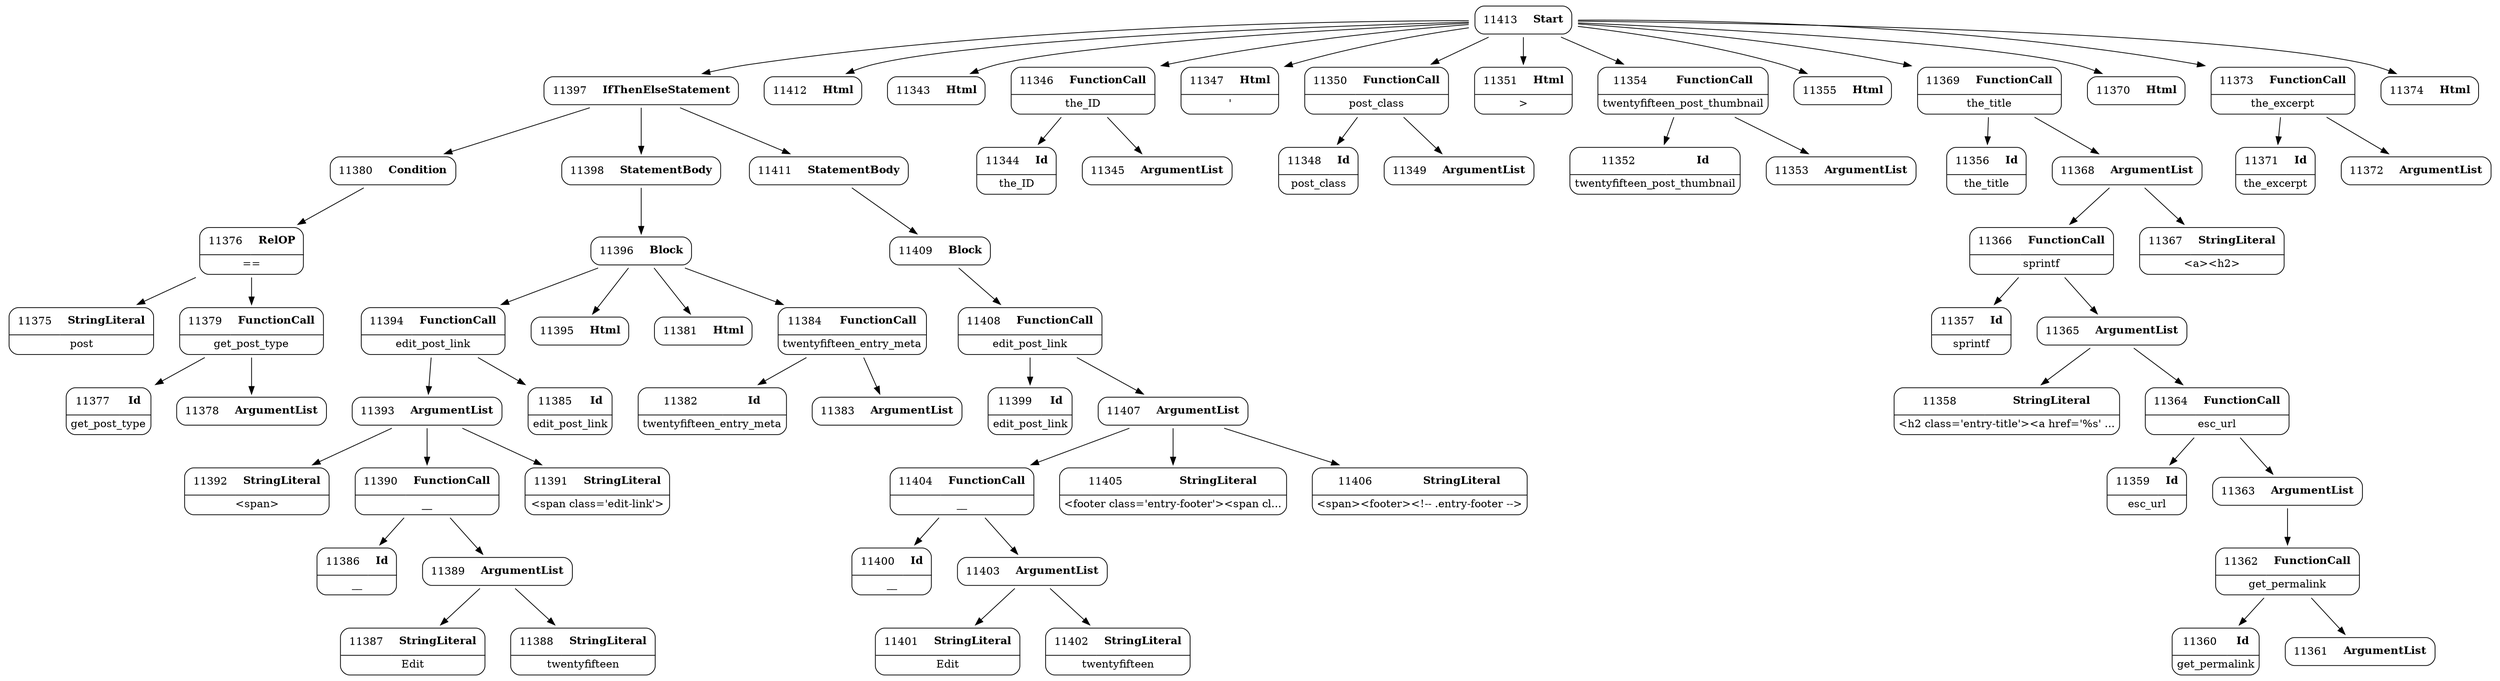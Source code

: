 digraph ast {
node [shape=none];
11392 [label=<<TABLE border='1' cellspacing='0' cellpadding='10' style='rounded' ><TR><TD border='0'>11392</TD><TD border='0'><B>StringLiteral</B></TD></TR><HR/><TR><TD border='0' cellpadding='5' colspan='2'>&lt;span&gt;</TD></TR></TABLE>>];
11393 [label=<<TABLE border='1' cellspacing='0' cellpadding='10' style='rounded' ><TR><TD border='0'>11393</TD><TD border='0'><B>ArgumentList</B></TD></TR></TABLE>>];
11393 -> 11390 [weight=2];
11393 -> 11391 [weight=2];
11393 -> 11392 [weight=2];
11394 [label=<<TABLE border='1' cellspacing='0' cellpadding='10' style='rounded' ><TR><TD border='0'>11394</TD><TD border='0'><B>FunctionCall</B></TD></TR><HR/><TR><TD border='0' cellpadding='5' colspan='2'>edit_post_link</TD></TR></TABLE>>];
11394 -> 11385 [weight=2];
11394 -> 11393 [weight=2];
11395 [label=<<TABLE border='1' cellspacing='0' cellpadding='10' style='rounded' ><TR><TD border='0'>11395</TD><TD border='0'><B>Html</B></TD></TR></TABLE>>];
11396 [label=<<TABLE border='1' cellspacing='0' cellpadding='10' style='rounded' ><TR><TD border='0'>11396</TD><TD border='0'><B>Block</B></TD></TR></TABLE>>];
11396 -> 11381 [weight=2];
11396 -> 11384 [weight=2];
11396 -> 11394 [weight=2];
11396 -> 11395 [weight=2];
11397 [label=<<TABLE border='1' cellspacing='0' cellpadding='10' style='rounded' ><TR><TD border='0'>11397</TD><TD border='0'><B>IfThenElseStatement</B></TD></TR></TABLE>>];
11397 -> 11380 [weight=2];
11397 -> 11398 [weight=2];
11397 -> 11411 [weight=2];
11398 [label=<<TABLE border='1' cellspacing='0' cellpadding='10' style='rounded' ><TR><TD border='0'>11398</TD><TD border='0'><B>StatementBody</B></TD></TR></TABLE>>];
11398 -> 11396 [weight=2];
11399 [label=<<TABLE border='1' cellspacing='0' cellpadding='10' style='rounded' ><TR><TD border='0'>11399</TD><TD border='0'><B>Id</B></TD></TR><HR/><TR><TD border='0' cellpadding='5' colspan='2'>edit_post_link</TD></TR></TABLE>>];
11400 [label=<<TABLE border='1' cellspacing='0' cellpadding='10' style='rounded' ><TR><TD border='0'>11400</TD><TD border='0'><B>Id</B></TD></TR><HR/><TR><TD border='0' cellpadding='5' colspan='2'>__</TD></TR></TABLE>>];
11401 [label=<<TABLE border='1' cellspacing='0' cellpadding='10' style='rounded' ><TR><TD border='0'>11401</TD><TD border='0'><B>StringLiteral</B></TD></TR><HR/><TR><TD border='0' cellpadding='5' colspan='2'>Edit</TD></TR></TABLE>>];
11402 [label=<<TABLE border='1' cellspacing='0' cellpadding='10' style='rounded' ><TR><TD border='0'>11402</TD><TD border='0'><B>StringLiteral</B></TD></TR><HR/><TR><TD border='0' cellpadding='5' colspan='2'>twentyfifteen</TD></TR></TABLE>>];
11403 [label=<<TABLE border='1' cellspacing='0' cellpadding='10' style='rounded' ><TR><TD border='0'>11403</TD><TD border='0'><B>ArgumentList</B></TD></TR></TABLE>>];
11403 -> 11401 [weight=2];
11403 -> 11402 [weight=2];
11404 [label=<<TABLE border='1' cellspacing='0' cellpadding='10' style='rounded' ><TR><TD border='0'>11404</TD><TD border='0'><B>FunctionCall</B></TD></TR><HR/><TR><TD border='0' cellpadding='5' colspan='2'>__</TD></TR></TABLE>>];
11404 -> 11400 [weight=2];
11404 -> 11403 [weight=2];
11405 [label=<<TABLE border='1' cellspacing='0' cellpadding='10' style='rounded' ><TR><TD border='0'>11405</TD><TD border='0'><B>StringLiteral</B></TD></TR><HR/><TR><TD border='0' cellpadding='5' colspan='2'>&lt;footer class='entry-footer'&gt;&lt;span cl...</TD></TR></TABLE>>];
11406 [label=<<TABLE border='1' cellspacing='0' cellpadding='10' style='rounded' ><TR><TD border='0'>11406</TD><TD border='0'><B>StringLiteral</B></TD></TR><HR/><TR><TD border='0' cellpadding='5' colspan='2'>&lt;span&gt;&lt;footer&gt;&lt;!-- .entry-footer --&gt;</TD></TR></TABLE>>];
11407 [label=<<TABLE border='1' cellspacing='0' cellpadding='10' style='rounded' ><TR><TD border='0'>11407</TD><TD border='0'><B>ArgumentList</B></TD></TR></TABLE>>];
11407 -> 11404 [weight=2];
11407 -> 11405 [weight=2];
11407 -> 11406 [weight=2];
11408 [label=<<TABLE border='1' cellspacing='0' cellpadding='10' style='rounded' ><TR><TD border='0'>11408</TD><TD border='0'><B>FunctionCall</B></TD></TR><HR/><TR><TD border='0' cellpadding='5' colspan='2'>edit_post_link</TD></TR></TABLE>>];
11408 -> 11399 [weight=2];
11408 -> 11407 [weight=2];
11409 [label=<<TABLE border='1' cellspacing='0' cellpadding='10' style='rounded' ><TR><TD border='0'>11409</TD><TD border='0'><B>Block</B></TD></TR></TABLE>>];
11409 -> 11408 [weight=2];
11411 [label=<<TABLE border='1' cellspacing='0' cellpadding='10' style='rounded' ><TR><TD border='0'>11411</TD><TD border='0'><B>StatementBody</B></TD></TR></TABLE>>];
11411 -> 11409 [weight=2];
11412 [label=<<TABLE border='1' cellspacing='0' cellpadding='10' style='rounded' ><TR><TD border='0'>11412</TD><TD border='0'><B>Html</B></TD></TR></TABLE>>];
11413 [label=<<TABLE border='1' cellspacing='0' cellpadding='10' style='rounded' ><TR><TD border='0'>11413</TD><TD border='0'><B>Start</B></TD></TR></TABLE>>];
11413 -> 11343 [weight=2];
11413 -> 11346 [weight=2];
11413 -> 11347 [weight=2];
11413 -> 11350 [weight=2];
11413 -> 11351 [weight=2];
11413 -> 11354 [weight=2];
11413 -> 11355 [weight=2];
11413 -> 11369 [weight=2];
11413 -> 11370 [weight=2];
11413 -> 11373 [weight=2];
11413 -> 11374 [weight=2];
11413 -> 11397 [weight=2];
11413 -> 11412 [weight=2];
11343 [label=<<TABLE border='1' cellspacing='0' cellpadding='10' style='rounded' ><TR><TD border='0'>11343</TD><TD border='0'><B>Html</B></TD></TR></TABLE>>];
11344 [label=<<TABLE border='1' cellspacing='0' cellpadding='10' style='rounded' ><TR><TD border='0'>11344</TD><TD border='0'><B>Id</B></TD></TR><HR/><TR><TD border='0' cellpadding='5' colspan='2'>the_ID</TD></TR></TABLE>>];
11345 [label=<<TABLE border='1' cellspacing='0' cellpadding='10' style='rounded' ><TR><TD border='0'>11345</TD><TD border='0'><B>ArgumentList</B></TD></TR></TABLE>>];
11346 [label=<<TABLE border='1' cellspacing='0' cellpadding='10' style='rounded' ><TR><TD border='0'>11346</TD><TD border='0'><B>FunctionCall</B></TD></TR><HR/><TR><TD border='0' cellpadding='5' colspan='2'>the_ID</TD></TR></TABLE>>];
11346 -> 11344 [weight=2];
11346 -> 11345 [weight=2];
11347 [label=<<TABLE border='1' cellspacing='0' cellpadding='10' style='rounded' ><TR><TD border='0'>11347</TD><TD border='0'><B>Html</B></TD></TR><HR/><TR><TD border='0' cellpadding='5' colspan='2'>'</TD></TR></TABLE>>];
11348 [label=<<TABLE border='1' cellspacing='0' cellpadding='10' style='rounded' ><TR><TD border='0'>11348</TD><TD border='0'><B>Id</B></TD></TR><HR/><TR><TD border='0' cellpadding='5' colspan='2'>post_class</TD></TR></TABLE>>];
11349 [label=<<TABLE border='1' cellspacing='0' cellpadding='10' style='rounded' ><TR><TD border='0'>11349</TD><TD border='0'><B>ArgumentList</B></TD></TR></TABLE>>];
11350 [label=<<TABLE border='1' cellspacing='0' cellpadding='10' style='rounded' ><TR><TD border='0'>11350</TD><TD border='0'><B>FunctionCall</B></TD></TR><HR/><TR><TD border='0' cellpadding='5' colspan='2'>post_class</TD></TR></TABLE>>];
11350 -> 11348 [weight=2];
11350 -> 11349 [weight=2];
11351 [label=<<TABLE border='1' cellspacing='0' cellpadding='10' style='rounded' ><TR><TD border='0'>11351</TD><TD border='0'><B>Html</B></TD></TR><HR/><TR><TD border='0' cellpadding='5' colspan='2'>&gt;</TD></TR></TABLE>>];
11352 [label=<<TABLE border='1' cellspacing='0' cellpadding='10' style='rounded' ><TR><TD border='0'>11352</TD><TD border='0'><B>Id</B></TD></TR><HR/><TR><TD border='0' cellpadding='5' colspan='2'>twentyfifteen_post_thumbnail</TD></TR></TABLE>>];
11353 [label=<<TABLE border='1' cellspacing='0' cellpadding='10' style='rounded' ><TR><TD border='0'>11353</TD><TD border='0'><B>ArgumentList</B></TD></TR></TABLE>>];
11354 [label=<<TABLE border='1' cellspacing='0' cellpadding='10' style='rounded' ><TR><TD border='0'>11354</TD><TD border='0'><B>FunctionCall</B></TD></TR><HR/><TR><TD border='0' cellpadding='5' colspan='2'>twentyfifteen_post_thumbnail</TD></TR></TABLE>>];
11354 -> 11352 [weight=2];
11354 -> 11353 [weight=2];
11355 [label=<<TABLE border='1' cellspacing='0' cellpadding='10' style='rounded' ><TR><TD border='0'>11355</TD><TD border='0'><B>Html</B></TD></TR></TABLE>>];
11356 [label=<<TABLE border='1' cellspacing='0' cellpadding='10' style='rounded' ><TR><TD border='0'>11356</TD><TD border='0'><B>Id</B></TD></TR><HR/><TR><TD border='0' cellpadding='5' colspan='2'>the_title</TD></TR></TABLE>>];
11357 [label=<<TABLE border='1' cellspacing='0' cellpadding='10' style='rounded' ><TR><TD border='0'>11357</TD><TD border='0'><B>Id</B></TD></TR><HR/><TR><TD border='0' cellpadding='5' colspan='2'>sprintf</TD></TR></TABLE>>];
11358 [label=<<TABLE border='1' cellspacing='0' cellpadding='10' style='rounded' ><TR><TD border='0'>11358</TD><TD border='0'><B>StringLiteral</B></TD></TR><HR/><TR><TD border='0' cellpadding='5' colspan='2'>&lt;h2 class='entry-title'&gt;&lt;a href='%s' ...</TD></TR></TABLE>>];
11359 [label=<<TABLE border='1' cellspacing='0' cellpadding='10' style='rounded' ><TR><TD border='0'>11359</TD><TD border='0'><B>Id</B></TD></TR><HR/><TR><TD border='0' cellpadding='5' colspan='2'>esc_url</TD></TR></TABLE>>];
11360 [label=<<TABLE border='1' cellspacing='0' cellpadding='10' style='rounded' ><TR><TD border='0'>11360</TD><TD border='0'><B>Id</B></TD></TR><HR/><TR><TD border='0' cellpadding='5' colspan='2'>get_permalink</TD></TR></TABLE>>];
11361 [label=<<TABLE border='1' cellspacing='0' cellpadding='10' style='rounded' ><TR><TD border='0'>11361</TD><TD border='0'><B>ArgumentList</B></TD></TR></TABLE>>];
11362 [label=<<TABLE border='1' cellspacing='0' cellpadding='10' style='rounded' ><TR><TD border='0'>11362</TD><TD border='0'><B>FunctionCall</B></TD></TR><HR/><TR><TD border='0' cellpadding='5' colspan='2'>get_permalink</TD></TR></TABLE>>];
11362 -> 11360 [weight=2];
11362 -> 11361 [weight=2];
11363 [label=<<TABLE border='1' cellspacing='0' cellpadding='10' style='rounded' ><TR><TD border='0'>11363</TD><TD border='0'><B>ArgumentList</B></TD></TR></TABLE>>];
11363 -> 11362 [weight=2];
11364 [label=<<TABLE border='1' cellspacing='0' cellpadding='10' style='rounded' ><TR><TD border='0'>11364</TD><TD border='0'><B>FunctionCall</B></TD></TR><HR/><TR><TD border='0' cellpadding='5' colspan='2'>esc_url</TD></TR></TABLE>>];
11364 -> 11359 [weight=2];
11364 -> 11363 [weight=2];
11365 [label=<<TABLE border='1' cellspacing='0' cellpadding='10' style='rounded' ><TR><TD border='0'>11365</TD><TD border='0'><B>ArgumentList</B></TD></TR></TABLE>>];
11365 -> 11358 [weight=2];
11365 -> 11364 [weight=2];
11366 [label=<<TABLE border='1' cellspacing='0' cellpadding='10' style='rounded' ><TR><TD border='0'>11366</TD><TD border='0'><B>FunctionCall</B></TD></TR><HR/><TR><TD border='0' cellpadding='5' colspan='2'>sprintf</TD></TR></TABLE>>];
11366 -> 11357 [weight=2];
11366 -> 11365 [weight=2];
11367 [label=<<TABLE border='1' cellspacing='0' cellpadding='10' style='rounded' ><TR><TD border='0'>11367</TD><TD border='0'><B>StringLiteral</B></TD></TR><HR/><TR><TD border='0' cellpadding='5' colspan='2'>&lt;a&gt;&lt;h2&gt;</TD></TR></TABLE>>];
11368 [label=<<TABLE border='1' cellspacing='0' cellpadding='10' style='rounded' ><TR><TD border='0'>11368</TD><TD border='0'><B>ArgumentList</B></TD></TR></TABLE>>];
11368 -> 11366 [weight=2];
11368 -> 11367 [weight=2];
11369 [label=<<TABLE border='1' cellspacing='0' cellpadding='10' style='rounded' ><TR><TD border='0'>11369</TD><TD border='0'><B>FunctionCall</B></TD></TR><HR/><TR><TD border='0' cellpadding='5' colspan='2'>the_title</TD></TR></TABLE>>];
11369 -> 11356 [weight=2];
11369 -> 11368 [weight=2];
11370 [label=<<TABLE border='1' cellspacing='0' cellpadding='10' style='rounded' ><TR><TD border='0'>11370</TD><TD border='0'><B>Html</B></TD></TR></TABLE>>];
11371 [label=<<TABLE border='1' cellspacing='0' cellpadding='10' style='rounded' ><TR><TD border='0'>11371</TD><TD border='0'><B>Id</B></TD></TR><HR/><TR><TD border='0' cellpadding='5' colspan='2'>the_excerpt</TD></TR></TABLE>>];
11372 [label=<<TABLE border='1' cellspacing='0' cellpadding='10' style='rounded' ><TR><TD border='0'>11372</TD><TD border='0'><B>ArgumentList</B></TD></TR></TABLE>>];
11373 [label=<<TABLE border='1' cellspacing='0' cellpadding='10' style='rounded' ><TR><TD border='0'>11373</TD><TD border='0'><B>FunctionCall</B></TD></TR><HR/><TR><TD border='0' cellpadding='5' colspan='2'>the_excerpt</TD></TR></TABLE>>];
11373 -> 11371 [weight=2];
11373 -> 11372 [weight=2];
11374 [label=<<TABLE border='1' cellspacing='0' cellpadding='10' style='rounded' ><TR><TD border='0'>11374</TD><TD border='0'><B>Html</B></TD></TR></TABLE>>];
11375 [label=<<TABLE border='1' cellspacing='0' cellpadding='10' style='rounded' ><TR><TD border='0'>11375</TD><TD border='0'><B>StringLiteral</B></TD></TR><HR/><TR><TD border='0' cellpadding='5' colspan='2'>post</TD></TR></TABLE>>];
11376 [label=<<TABLE border='1' cellspacing='0' cellpadding='10' style='rounded' ><TR><TD border='0'>11376</TD><TD border='0'><B>RelOP</B></TD></TR><HR/><TR><TD border='0' cellpadding='5' colspan='2'>==</TD></TR></TABLE>>];
11376 -> 11375 [weight=2];
11376 -> 11379 [weight=2];
11377 [label=<<TABLE border='1' cellspacing='0' cellpadding='10' style='rounded' ><TR><TD border='0'>11377</TD><TD border='0'><B>Id</B></TD></TR><HR/><TR><TD border='0' cellpadding='5' colspan='2'>get_post_type</TD></TR></TABLE>>];
11378 [label=<<TABLE border='1' cellspacing='0' cellpadding='10' style='rounded' ><TR><TD border='0'>11378</TD><TD border='0'><B>ArgumentList</B></TD></TR></TABLE>>];
11379 [label=<<TABLE border='1' cellspacing='0' cellpadding='10' style='rounded' ><TR><TD border='0'>11379</TD><TD border='0'><B>FunctionCall</B></TD></TR><HR/><TR><TD border='0' cellpadding='5' colspan='2'>get_post_type</TD></TR></TABLE>>];
11379 -> 11377 [weight=2];
11379 -> 11378 [weight=2];
11380 [label=<<TABLE border='1' cellspacing='0' cellpadding='10' style='rounded' ><TR><TD border='0'>11380</TD><TD border='0'><B>Condition</B></TD></TR></TABLE>>];
11380 -> 11376 [weight=2];
11381 [label=<<TABLE border='1' cellspacing='0' cellpadding='10' style='rounded' ><TR><TD border='0'>11381</TD><TD border='0'><B>Html</B></TD></TR></TABLE>>];
11382 [label=<<TABLE border='1' cellspacing='0' cellpadding='10' style='rounded' ><TR><TD border='0'>11382</TD><TD border='0'><B>Id</B></TD></TR><HR/><TR><TD border='0' cellpadding='5' colspan='2'>twentyfifteen_entry_meta</TD></TR></TABLE>>];
11383 [label=<<TABLE border='1' cellspacing='0' cellpadding='10' style='rounded' ><TR><TD border='0'>11383</TD><TD border='0'><B>ArgumentList</B></TD></TR></TABLE>>];
11384 [label=<<TABLE border='1' cellspacing='0' cellpadding='10' style='rounded' ><TR><TD border='0'>11384</TD><TD border='0'><B>FunctionCall</B></TD></TR><HR/><TR><TD border='0' cellpadding='5' colspan='2'>twentyfifteen_entry_meta</TD></TR></TABLE>>];
11384 -> 11382 [weight=2];
11384 -> 11383 [weight=2];
11385 [label=<<TABLE border='1' cellspacing='0' cellpadding='10' style='rounded' ><TR><TD border='0'>11385</TD><TD border='0'><B>Id</B></TD></TR><HR/><TR><TD border='0' cellpadding='5' colspan='2'>edit_post_link</TD></TR></TABLE>>];
11386 [label=<<TABLE border='1' cellspacing='0' cellpadding='10' style='rounded' ><TR><TD border='0'>11386</TD><TD border='0'><B>Id</B></TD></TR><HR/><TR><TD border='0' cellpadding='5' colspan='2'>__</TD></TR></TABLE>>];
11387 [label=<<TABLE border='1' cellspacing='0' cellpadding='10' style='rounded' ><TR><TD border='0'>11387</TD><TD border='0'><B>StringLiteral</B></TD></TR><HR/><TR><TD border='0' cellpadding='5' colspan='2'>Edit</TD></TR></TABLE>>];
11388 [label=<<TABLE border='1' cellspacing='0' cellpadding='10' style='rounded' ><TR><TD border='0'>11388</TD><TD border='0'><B>StringLiteral</B></TD></TR><HR/><TR><TD border='0' cellpadding='5' colspan='2'>twentyfifteen</TD></TR></TABLE>>];
11389 [label=<<TABLE border='1' cellspacing='0' cellpadding='10' style='rounded' ><TR><TD border='0'>11389</TD><TD border='0'><B>ArgumentList</B></TD></TR></TABLE>>];
11389 -> 11387 [weight=2];
11389 -> 11388 [weight=2];
11390 [label=<<TABLE border='1' cellspacing='0' cellpadding='10' style='rounded' ><TR><TD border='0'>11390</TD><TD border='0'><B>FunctionCall</B></TD></TR><HR/><TR><TD border='0' cellpadding='5' colspan='2'>__</TD></TR></TABLE>>];
11390 -> 11386 [weight=2];
11390 -> 11389 [weight=2];
11391 [label=<<TABLE border='1' cellspacing='0' cellpadding='10' style='rounded' ><TR><TD border='0'>11391</TD><TD border='0'><B>StringLiteral</B></TD></TR><HR/><TR><TD border='0' cellpadding='5' colspan='2'>&lt;span class='edit-link'&gt;</TD></TR></TABLE>>];
}
